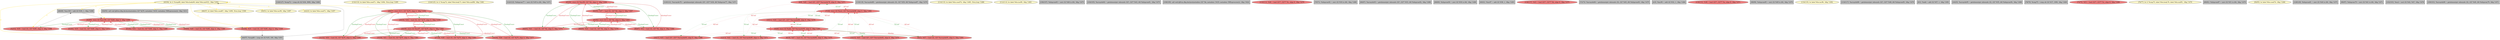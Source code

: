 
digraph G {


node5897 [fillcolor=lemonchiffon,label="[45/56]  br i1 %cmp68, label %for.body69, label %for.end101, !dbg !1452",shape=ellipse,style=filled ]
node5894 [fillcolor=lightcoral,label="[29/30]  %36 = load i32, i32* %j70, align 4, !dbg !1458",shape=ellipse,style=filled ]
node5891 [fillcolor=grey,label="[126/127]  %cmp72 = icmp ult i32 %36, 3000, !dbg !1460",shape=rectangle,style=filled ]
node5890 [fillcolor=lightcoral,label="[27/38]  %58 = load i32, i32* %j70, align 4, !dbg !1493",shape=ellipse,style=filled ]
node5888 [fillcolor=grey,label="[48/49]  %inc100 = add i32 %59, 1, !dbg !1498",shape=rectangle,style=filled ]
node5895 [fillcolor=lemonchiffon,label="[132/133]  br label %for.cond71, !dbg !1494, !llvm.loop !1495",shape=ellipse,style=filled ]
node5889 [fillcolor=lemonchiffon,label="[124/125]  br i1 %cmp72, label %for.body73, label %for.end98, !dbg !1461",shape=ellipse,style=filled ]
node5886 [fillcolor=grey,label="[122/123]  %idxprom77 = zext i32 %39 to i64, !dbg !1471",shape=rectangle,style=filled ]
node5883 [fillcolor=lightcoral,label="[85/90]  store i32 %inc90, i32* %k, align 4, !dbg !1484",shape=ellipse,style=filled ]
node5881 [fillcolor=grey,label="[120/121]  %arrayidx78 = getelementptr inbounds i32*, i32** %38, i64 %idxprom77, !dbg !1471",shape=rectangle,style=filled ]
node5880 [fillcolor=lightcoral,label="[8/9]  %40 = load i32*, i32** %arrayidx78, align 8, !dbg !1471",shape=ellipse,style=filled ]
node5879 [fillcolor=grey,label="[118/119]  %arrayidx88 = getelementptr inbounds i32, i32* %50, i64 %idxprom87, !dbg !1479",shape=rectangle,style=filled ]
node5876 [fillcolor=lemonchiffon,label="[114/115]  br label %for.cond74, !dbg !1485, !llvm.loop !1486",shape=ellipse,style=filled ]
node5875 [fillcolor=lemonchiffon,label="[112/113]  br label %for.inc89, !dbg !1483",shape=ellipse,style=filled ]
node5873 [fillcolor=lightcoral,label="[6/19]  %47 = load i32, i32* %arrayidx84, align 4, !dbg !1475",shape=ellipse,style=filled ]
node5877 [fillcolor=lightcoral,label="[7/18]  store i32 %mul, i32* %arrayidx88, align 4, !dbg !1482",shape=ellipse,style=filled ]
node5871 [fillcolor=lightcoral,label="[33/34]  %46 = load i32, i32* %j70, align 4, !dbg !1477",shape=ellipse,style=filled ]
node5870 [fillcolor=lightcoral,label="[14/15]  %45 = load i32*, i32** %arrayidx82, align 8, !dbg !1475",shape=ellipse,style=filled ]
node5887 [fillcolor=lightcoral,label="[35/36]  %51 = load i32, i32* %j70, align 4, !dbg !1481",shape=ellipse,style=filled ]
node5885 [fillcolor=grey,label="[44/57]  %cmp68 = icmp ult i32 %35, 100, !dbg !1451",shape=rectangle,style=filled ]
node5867 [fillcolor=grey,label="[106/107]  %idxprom83 = zext i32 %46 to i64, !dbg !1475",shape=rectangle,style=filled ]
node5866 [fillcolor=grey,label="[104/105]  %arrayidx82 = getelementptr inbounds i32*, i32** %43, i64 %idxprom81, !dbg !1475",shape=rectangle,style=filled ]
node5869 [fillcolor=grey,label="[108/109]  call void @llvm.dbg.declare(metadata i32* %k, metadata !1619, metadata !DIExpression()), !dbg !1622",shape=rectangle,style=filled ]
node5843 [fillcolor=lightcoral,label="[31/32]  %56 = load i32, i32* %j70, align 4, !dbg !1490",shape=ellipse,style=filled ]
node5845 [fillcolor=lightcoral,label="[61/62]  %54 = load i32, i32* %i66, align 4, !dbg !1489",shape=ellipse,style=filled ]
node5872 [fillcolor=lightcoral,label="[110/111]  %48 = load i32**, i32*** %c, align 8, !dbg !1479",shape=ellipse,style=filled ]
node5842 [fillcolor=grey,label="[70/71]  %idxprom92 = zext i32 %54 to i64, !dbg !1488",shape=rectangle,style=filled ]
node5839 [fillcolor=grey,label="[66/67]  %arrayidx93 = getelementptr inbounds i32*, i32** %53, i64 %idxprom92, !dbg !1488",shape=rectangle,style=filled ]
node5841 [fillcolor=grey,label="[68/69]  %idxprom94 = zext i32 %56 to i64, !dbg !1488",shape=rectangle,style=filled ]
node5851 [fillcolor=lightcoral,label="[82/93]  %37 = load i32, i32* %k, align 4, !dbg !1467",shape=ellipse,style=filled ]
node5837 [fillcolor=grey,label="[40/41]  %inc97 = add i32 %58, 1, !dbg !1493",shape=rectangle,style=filled ]
node5898 [fillcolor=lightcoral,label="[136/137]  %43 = load i32**, i32*** %b, align 8, !dbg !1475",shape=ellipse,style=filled ]
node5844 [fillcolor=grey,label="[72/73]  %arrayidx84 = getelementptr inbounds i32, i32* %45, i64 %idxprom83, !dbg !1475",shape=rectangle,style=filled ]
node5860 [fillcolor=lightcoral,label="[52/53]  %59 = load i32, i32* %i66, align 4, !dbg !1498",shape=ellipse,style=filled ]
node5831 [fillcolor=grey,label="[2/3]  %inc90 = add i32 %52, 1, !dbg !1484",shape=rectangle,style=filled ]
node5838 [fillcolor=lightcoral,label="[42/65]  store i32 %inc100, i32* %i66, align 4, !dbg !1498",shape=ellipse,style=filled ]
node5836 [fillcolor=lightcoral,label="[26/39]  store i32 %inc97, i32* %j70, align 4, !dbg !1493",shape=ellipse,style=filled ]
node5835 [fillcolor=lightcoral,label="[16/17]  %55 = load i32*, i32** %arrayidx93, align 8, !dbg !1488",shape=ellipse,style=filled ]
node5832 [fillcolor=lightcoral,label="[4/21]  %57 = load i32, i32* %arrayidx95, align 4, !dbg !1491",shape=ellipse,style=filled ]
node5893 [fillcolor=lightcoral,label="[130/131]  %38 = load i32**, i32*** %a, align 8, !dbg !1471",shape=ellipse,style=filled ]
node5882 [fillcolor=lightcoral,label="[5/20]  store i32 %add, i32* %arrayidx95, align 4, !dbg !1491",shape=ellipse,style=filled ]
node5868 [fillcolor=lightcoral,label="[59/60]  %49 = load i32, i32* %i66, align 4, !dbg !1480",shape=ellipse,style=filled ]
node5840 [fillcolor=grey,label="[54/55]  call void @llvm.dbg.declare(metadata i32* %j70, metadata !1610, metadata !DIExpression()), !dbg !1613",shape=rectangle,style=filled ]
node5855 [fillcolor=grey,label="[98/99]  %idxprom85 = zext i32 %49 to i64, !dbg !1479",shape=rectangle,style=filled ]
node5861 [fillcolor=lightcoral,label="[43/58]  %35 = load i32, i32* %i66, align 4, !dbg !1449",shape=ellipse,style=filled ]
node5864 [fillcolor=lightcoral,label="[84/91]  %41 = load i32, i32* %k, align 4, !dbg !1474",shape=ellipse,style=filled ]
node5896 [fillcolor=lemonchiffon,label="[134/135]  br label %for.inc96, !dbg !1492",shape=ellipse,style=filled ]
node5878 [fillcolor=grey,label="[116/117]  %arrayidx86 = getelementptr inbounds i32*, i32** %48, i64 %idxprom85, !dbg !1479",shape=rectangle,style=filled ]
node5874 [fillcolor=lightcoral,label="[86/87]  %52 = load i32, i32* %k, align 4, !dbg !1484",shape=ellipse,style=filled ]
node5830 [fillcolor=grey,label="[0/1]  %add = add i32 %57, 1, !dbg !1491",shape=rectangle,style=filled ]
node5884 [fillcolor=lightcoral,label="[83/92]  store i32 0, i32* %k, align 4, !dbg !1465",shape=ellipse,style=filled ]
node5834 [fillcolor=grey,label="[24/25]  %arrayidx95 = getelementptr inbounds i32, i32* %55, i64 %idxprom94, !dbg !1488",shape=rectangle,style=filled ]
node5849 [fillcolor=grey,label="[78/79]  %cmp75 = icmp ult i32 %37, 1000, !dbg !1469",shape=rectangle,style=filled ]
node5863 [fillcolor=lightcoral,label="[88/89]  %44 = load i32, i32* %k, align 4, !dbg !1476",shape=ellipse,style=filled ]
node5862 [fillcolor=lightcoral,label="[63/64]  %39 = load i32, i32* %i66, align 4, !dbg !1473",shape=ellipse,style=filled ]
node5846 [fillcolor=lightcoral,label="[74/75]  %53 = load i32**, i32*** %c, align 8, !dbg !1488",shape=ellipse,style=filled ]
node5847 [fillcolor=lemonchiffon,label="[76/77]  br i1 %cmp75, label %for.body76, label %for.end91, !dbg !1470",shape=ellipse,style=filled ]
node5848 [fillcolor=lightcoral,label="[12/13]  %42 = load i32, i32* %arrayidx80, align 4, !dbg !1471",shape=ellipse,style=filled ]
node5850 [fillcolor=grey,label="[80/81]  %idxprom87 = zext i32 %51 to i64, !dbg !1479",shape=rectangle,style=filled ]
node5852 [fillcolor=lemonchiffon,label="[94/95]  br label %for.cond74, !dbg !1466",shape=ellipse,style=filled ]
node5857 [fillcolor=lemonchiffon,label="[46/47]  br label %for.cond67, !dbg !1499, !llvm.loop !1500",shape=ellipse,style=filled ]
node5859 [fillcolor=lightcoral,label="[10/11]  %50 = load i32*, i32** %arrayidx86, align 8, !dbg !1479",shape=ellipse,style=filled ]
node5892 [fillcolor=grey,label="[128/129]  %idxprom81 = zext i32 %44 to i64, !dbg !1475",shape=rectangle,style=filled ]
node5853 [fillcolor=grey,label="[96/97]  %idxprom79 = zext i32 %41 to i64, !dbg !1471",shape=rectangle,style=filled ]
node5856 [fillcolor=lemonchiffon,label="[50/51]  br label %for.inc99, !dbg !1497",shape=ellipse,style=filled ]
node5833 [fillcolor=lemonchiffon,label="[22/23]  br label %for.cond71, !dbg !1457",shape=ellipse,style=filled ]
node5865 [fillcolor=grey,label="[102/103]  %mul = mul i32 %42, %47, !dbg !1478",shape=rectangle,style=filled ]
node5854 [fillcolor=lightcoral,label="[28/37]  store i32 0, i32* %j70, align 4, !dbg !1456",shape=ellipse,style=filled ]
node5858 [fillcolor=grey,label="[100/101]  %arrayidx80 = getelementptr inbounds i32, i32* %40, i64 %idxprom79, !dbg !1471",shape=rectangle,style=filled ]

node5838->node5860 [style=solid,color=forestgreen,label="T|indep|Const",penwidth=1.0,fontcolor=forestgreen ]
node5860->node5838 [style=solid,color=firebrick3,label="A|indep|Const",penwidth=1.0,fontcolor=firebrick3 ]
node5862->node5838 [style=solid,color=firebrick3,label="A|indep|Const",penwidth=1.0,fontcolor=firebrick3 ]
node5836->node5894 [style=solid,color=forestgreen,label="T|indep|Const",penwidth=1.0,fontcolor=forestgreen ]
node5854->node5887 [style=solid,color=forestgreen,label="T|indep|Const",penwidth=1.0,fontcolor=forestgreen ]
node5854->node5890 [style=solid,color=forestgreen,label="T|indep|Const",penwidth=1.0,fontcolor=forestgreen ]
node5894->node5836 [style=solid,color=firebrick3,label="A|indep|Const",penwidth=1.0,fontcolor=firebrick3 ]
node5861->node5885 [style=solid,color=black,label="",penwidth=0.5,fontcolor=black ]
node5864->node5883 [style=solid,color=firebrick3,label="A|indep|Const",penwidth=1.0,fontcolor=firebrick3 ]
node5868->node5838 [style=solid,color=firebrick3,label="A|indep|Const",penwidth=1.0,fontcolor=firebrick3 ]
node5848->node5882 [style=dotted,color=firebrick3,label="A|Conf",penwidth=1.0,fontcolor=firebrick3 ]
node5836->node5890 [style=solid,color=forestgreen,label="T|indep|Const",penwidth=1.0,fontcolor=forestgreen ]
node5883->node5863 [style=solid,color=forestgreen,label="T|indep|Const",penwidth=1.0,fontcolor=forestgreen ]
node5882->node5832 [style=solid,color=forestgreen,label="T|indep",penwidth=1.0,fontcolor=forestgreen ]
node5897->node5854 [style=solid,color=gold,label="C",penwidth=1.0,fontcolor=gold ]
node5887->node5836 [style=solid,color=firebrick3,label="A|indep|Const",penwidth=1.0,fontcolor=firebrick3 ]
node5885->node5897 [style=solid,color=black,label="",penwidth=0.5,fontcolor=black ]
node5836->node5843 [style=solid,color=forestgreen,label="T|indep|Const",penwidth=1.0,fontcolor=forestgreen ]
node5897->node5885 [style=solid,color=gold,label="C",penwidth=1.0,fontcolor=gold ]
node5897->node5861 [style=solid,color=gold,label="C",penwidth=1.0,fontcolor=gold ]
node5871->node5854 [style=solid,color=firebrick3,label="A|indep|Const",penwidth=1.0,fontcolor=firebrick3 ]
node5870->node5877 [style=dotted,color=firebrick3,label="A|Conf",penwidth=1.0,fontcolor=firebrick3 ]
node5877->node5873 [style=dotted,color=forestgreen,label="T|Conf",penwidth=1.0,fontcolor=forestgreen ]
node5859->node5882 [style=dotted,color=firebrick3,label="A|Conf",penwidth=1.0,fontcolor=firebrick3 ]
node5894->node5854 [style=solid,color=firebrick3,label="A|indep|Const",penwidth=1.0,fontcolor=firebrick3 ]
node5848->node5877 [style=dotted,color=firebrick3,label="A|Conf",penwidth=1.0,fontcolor=firebrick3 ]
node5874->node5883 [style=solid,color=firebrick3,label="A|indep|Const",penwidth=1.0,fontcolor=firebrick3 ]
node5859->node5877 [style=dotted,color=firebrick3,label="A|Conf",penwidth=1.0,fontcolor=firebrick3 ]
node5882->node5870 [style=dotted,color=forestgreen,label="T|Conf",penwidth=1.0,fontcolor=forestgreen ]
node5897->node5888 [style=solid,color=gold,label="C",penwidth=1.0,fontcolor=gold ]
node5883->node5864 [style=solid,color=forestgreen,label="T|indep|Const",penwidth=1.0,fontcolor=forestgreen ]
node5877->node5859 [style=dotted,color=forestgreen,label="T|Conf",penwidth=1.0,fontcolor=forestgreen ]
node5897->node5897 [style=solid,color=gold,label="C",penwidth=1.0,fontcolor=gold ]
node5888->node5838 [style=solid,color=black,label="",penwidth=0.5,fontcolor=black ]
node5882->node5835 [style=dotted,color=forestgreen,label="T|Conf",penwidth=1.0,fontcolor=forestgreen ]
node5854->node5871 [style=solid,color=forestgreen,label="T|indep|Const",penwidth=1.0,fontcolor=forestgreen ]
node5843->node5836 [style=solid,color=firebrick3,label="A|indep|Const",penwidth=1.0,fontcolor=firebrick3 ]
node5882->node5873 [style=dotted,color=forestgreen,label="T|Conf",penwidth=1.0,fontcolor=forestgreen ]
node5864->node5884 [style=solid,color=firebrick3,label="A|indep|Const",penwidth=1.0,fontcolor=firebrick3 ]
node5890->node5836 [style=solid,color=firebrick3,label="A|indep|Const",penwidth=1.0,fontcolor=firebrick3 ]
node5836->node5871 [style=solid,color=forestgreen,label="T|indep|Const",penwidth=1.0,fontcolor=forestgreen ]
node5835->node5877 [style=dotted,color=firebrick3,label="A|Conf",penwidth=1.0,fontcolor=firebrick3 ]
node5877->node5870 [style=dotted,color=forestgreen,label="T|Conf",penwidth=1.0,fontcolor=forestgreen ]
node5897->node5840 [style=solid,color=gold,label="C",penwidth=1.0,fontcolor=gold ]
node5897->node5856 [style=solid,color=gold,label="C",penwidth=1.0,fontcolor=gold ]
node5851->node5884 [style=solid,color=firebrick3,label="A|indep|Const",penwidth=1.0,fontcolor=firebrick3 ]
node5873->node5877 [style=dotted,color=firebrick3,label="A|Conf",penwidth=1.0,fontcolor=firebrick3 ]
node5882->node5848 [style=dotted,color=forestgreen,label="T|Conf",penwidth=1.0,fontcolor=forestgreen ]
node5883->node5874 [style=solid,color=forestgreen,label="T|indep|Const",penwidth=1.0,fontcolor=forestgreen ]
node5871->node5836 [style=solid,color=firebrick3,label="A|indep|Const",penwidth=1.0,fontcolor=firebrick3 ]
node5877->node5832 [style=dotted,color=forestgreen,label="T|Conf",penwidth=1.0,fontcolor=forestgreen ]
node5838->node5862 [style=solid,color=forestgreen,label="T|indep|Const",penwidth=1.0,fontcolor=forestgreen ]
node5843->node5854 [style=solid,color=firebrick3,label="A|indep|Const",penwidth=1.0,fontcolor=firebrick3 ]
node5883->node5851 [style=solid,color=forestgreen,label="T|indep|Const",penwidth=1.0,fontcolor=forestgreen ]
node5897->node5838 [style=solid,color=gold,label="C",penwidth=1.0,fontcolor=gold ]
node5880->node5882 [style=dotted,color=firebrick3,label="A|Conf",penwidth=1.0,fontcolor=firebrick3 ]
node5838->node5868 [style=solid,color=forestgreen,label="T|indep|Const",penwidth=1.0,fontcolor=forestgreen ]
node5854->node5843 [style=solid,color=forestgreen,label="T|indep|Const",penwidth=1.0,fontcolor=forestgreen ]
node5877->node5835 [style=dotted,color=forestgreen,label="T|Conf",penwidth=1.0,fontcolor=forestgreen ]
node5884->node5851 [style=solid,color=forestgreen,label="T|indep|Const",penwidth=1.0,fontcolor=forestgreen ]
node5884->node5864 [style=solid,color=forestgreen,label="T|indep|Const",penwidth=1.0,fontcolor=forestgreen ]
node5836->node5887 [style=solid,color=forestgreen,label="T|indep|Const",penwidth=1.0,fontcolor=forestgreen ]
node5835->node5882 [style=dotted,color=firebrick3,label="A|Conf",penwidth=1.0,fontcolor=firebrick3 ]
node5877->node5880 [style=dotted,color=forestgreen,label="T|Conf",penwidth=1.0,fontcolor=forestgreen ]
node5860->node5888 [style=solid,color=black,label="",penwidth=0.5,fontcolor=black ]
node5870->node5882 [style=dotted,color=firebrick3,label="A|Conf",penwidth=1.0,fontcolor=firebrick3 ]
node5880->node5877 [style=dotted,color=firebrick3,label="A|Conf",penwidth=1.0,fontcolor=firebrick3 ]
node5863->node5883 [style=solid,color=firebrick3,label="A|indep|Const",penwidth=1.0,fontcolor=firebrick3 ]
node5873->node5882 [style=dotted,color=firebrick3,label="A|Conf",penwidth=1.0,fontcolor=firebrick3 ]
node5854->node5894 [style=solid,color=forestgreen,label="T|indep|Const",penwidth=1.0,fontcolor=forestgreen ]
node5897->node5833 [style=solid,color=gold,label="C",penwidth=1.0,fontcolor=gold ]
node5882->node5859 [style=dotted,color=forestgreen,label="T|Conf",penwidth=1.0,fontcolor=forestgreen ]
node5890->node5854 [style=solid,color=firebrick3,label="A|indep|Const",penwidth=1.0,fontcolor=firebrick3 ]
node5884->node5863 [style=solid,color=forestgreen,label="T|indep|Const",penwidth=1.0,fontcolor=forestgreen ]
node5874->node5884 [style=solid,color=firebrick3,label="A|indep|Const",penwidth=1.0,fontcolor=firebrick3 ]
node5884->node5874 [style=solid,color=forestgreen,label="T|indep|Const",penwidth=1.0,fontcolor=forestgreen ]
node5851->node5883 [style=solid,color=firebrick3,label="A|indep|Const",penwidth=1.0,fontcolor=firebrick3 ]
node5863->node5884 [style=solid,color=firebrick3,label="A|indep|Const",penwidth=1.0,fontcolor=firebrick3 ]
node5861->node5838 [style=solid,color=firebrick3,label="A|indep|Const",penwidth=1.0,fontcolor=firebrick3 ]
node5887->node5854 [style=solid,color=firebrick3,label="A|indep|Const",penwidth=1.0,fontcolor=firebrick3 ]
node5838->node5861 [style=solid,color=forestgreen,label="T|indep|Const",penwidth=1.0,fontcolor=forestgreen ]
node5897->node5857 [style=solid,color=gold,label="C",penwidth=1.0,fontcolor=gold ]
node5897->node5860 [style=solid,color=gold,label="C",penwidth=1.0,fontcolor=gold ]
node5882->node5880 [style=dotted,color=forestgreen,label="T|Conf",penwidth=1.0,fontcolor=forestgreen ]
node5845->node5838 [style=solid,color=firebrick3,label="A|indep|Const",penwidth=1.0,fontcolor=firebrick3 ]
node5877->node5848 [style=dotted,color=forestgreen,label="T|Conf",penwidth=1.0,fontcolor=forestgreen ]
node5838->node5845 [style=solid,color=forestgreen,label="T|indep|Const",penwidth=1.0,fontcolor=forestgreen ]
node5832->node5882 [style=solid,color=firebrick3,label="A|indep",penwidth=1.0,fontcolor=firebrick3 ]
node5832->node5877 [style=dotted,color=firebrick3,label="A|Conf",penwidth=1.0,fontcolor=firebrick3 ]


}
